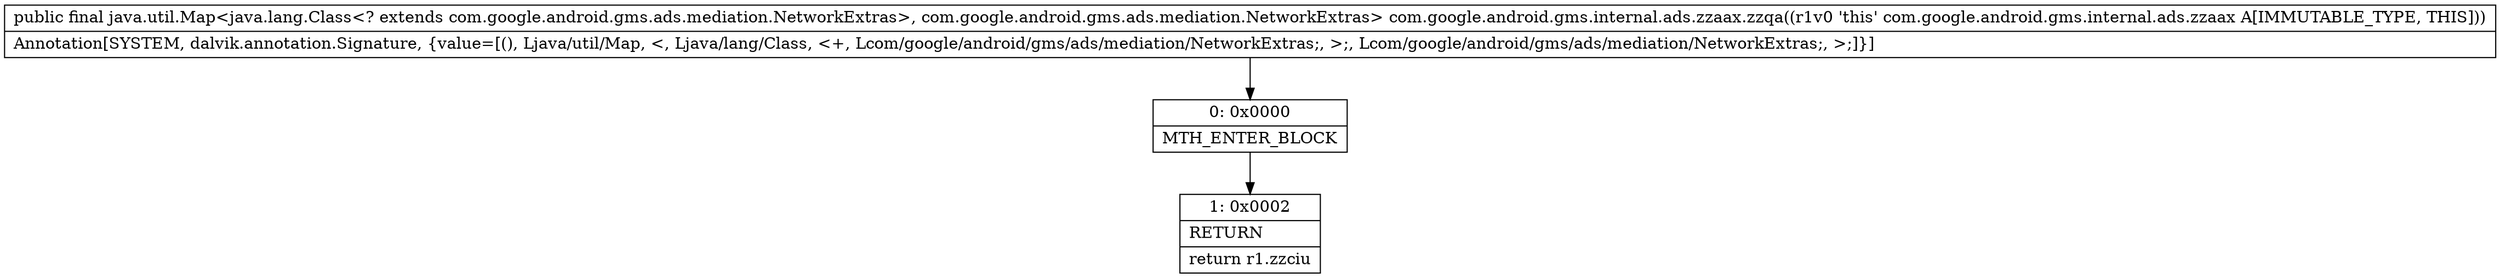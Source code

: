digraph "CFG forcom.google.android.gms.internal.ads.zzaax.zzqa()Ljava\/util\/Map;" {
Node_0 [shape=record,label="{0\:\ 0x0000|MTH_ENTER_BLOCK\l}"];
Node_1 [shape=record,label="{1\:\ 0x0002|RETURN\l|return r1.zzciu\l}"];
MethodNode[shape=record,label="{public final java.util.Map\<java.lang.Class\<? extends com.google.android.gms.ads.mediation.NetworkExtras\>, com.google.android.gms.ads.mediation.NetworkExtras\> com.google.android.gms.internal.ads.zzaax.zzqa((r1v0 'this' com.google.android.gms.internal.ads.zzaax A[IMMUTABLE_TYPE, THIS]))  | Annotation[SYSTEM, dalvik.annotation.Signature, \{value=[(), Ljava\/util\/Map, \<, Ljava\/lang\/Class, \<+, Lcom\/google\/android\/gms\/ads\/mediation\/NetworkExtras;, \>;, Lcom\/google\/android\/gms\/ads\/mediation\/NetworkExtras;, \>;]\}]\l}"];
MethodNode -> Node_0;
Node_0 -> Node_1;
}

